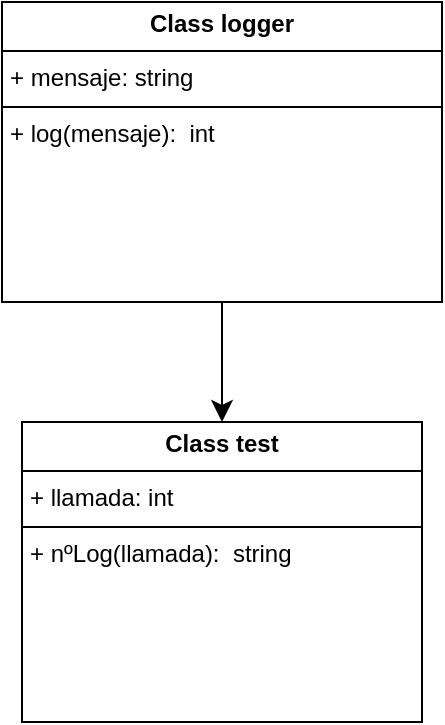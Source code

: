 <mxfile version="24.0.6" type="github">
  <diagram id="C5RBs43oDa-KdzZeNtuy" name="Page-1">
    <mxGraphModel dx="1293" dy="535" grid="1" gridSize="10" guides="1" tooltips="1" connect="1" arrows="1" fold="1" page="1" pageScale="1" pageWidth="827" pageHeight="1169" math="0" shadow="0">
      <root>
        <mxCell id="WIyWlLk6GJQsqaUBKTNV-0" />
        <mxCell id="WIyWlLk6GJQsqaUBKTNV-1" parent="WIyWlLk6GJQsqaUBKTNV-0" />
        <mxCell id="HmbPwdYrjM4d5Soug73t-24" style="edgeStyle=none;curved=1;rounded=0;orthogonalLoop=1;jettySize=auto;html=1;exitX=0.5;exitY=1;exitDx=0;exitDy=0;entryX=0.5;entryY=0;entryDx=0;entryDy=0;fontSize=12;startSize=8;endSize=8;" parent="WIyWlLk6GJQsqaUBKTNV-1" source="HmbPwdYrjM4d5Soug73t-20" target="HmbPwdYrjM4d5Soug73t-22" edge="1">
          <mxGeometry relative="1" as="geometry" />
        </mxCell>
        <mxCell id="HmbPwdYrjM4d5Soug73t-20" value="&lt;p style=&quot;margin:0px;margin-top:4px;text-align:center;&quot;&gt;&lt;b&gt;Class logger&lt;/b&gt;&lt;/p&gt;&lt;hr size=&quot;1&quot; style=&quot;border-style:solid;&quot;&gt;&lt;p style=&quot;margin:0px;margin-left:4px;&quot;&gt;+ mensaje: string&lt;/p&gt;&lt;hr size=&quot;1&quot; style=&quot;border-style:solid;&quot;&gt;&lt;p style=&quot;margin:0px;margin-left:4px;&quot;&gt;+ log(mensaje):&amp;nbsp; int&lt;/p&gt;" style="verticalAlign=top;align=left;overflow=fill;html=1;whiteSpace=wrap;" parent="WIyWlLk6GJQsqaUBKTNV-1" vertex="1">
          <mxGeometry x="204" y="350" width="220" height="150" as="geometry" />
        </mxCell>
        <mxCell id="HmbPwdYrjM4d5Soug73t-22" value="&lt;p style=&quot;margin:0px;margin-top:4px;text-align:center;&quot;&gt;&lt;b&gt;Class test&lt;/b&gt;&lt;/p&gt;&lt;hr size=&quot;1&quot; style=&quot;border-style:solid;&quot;&gt;&lt;p style=&quot;margin:0px;margin-left:4px;&quot;&gt;+ llamada: int&lt;/p&gt;&lt;hr size=&quot;1&quot; style=&quot;border-style:solid;&quot;&gt;&lt;p style=&quot;margin:0px;margin-left:4px;&quot;&gt;+ nºLog(llamada):&amp;nbsp; string&lt;/p&gt;" style="verticalAlign=top;align=left;overflow=fill;html=1;whiteSpace=wrap;" parent="WIyWlLk6GJQsqaUBKTNV-1" vertex="1">
          <mxGeometry x="214" y="560" width="200" height="150" as="geometry" />
        </mxCell>
      </root>
    </mxGraphModel>
  </diagram>
</mxfile>
